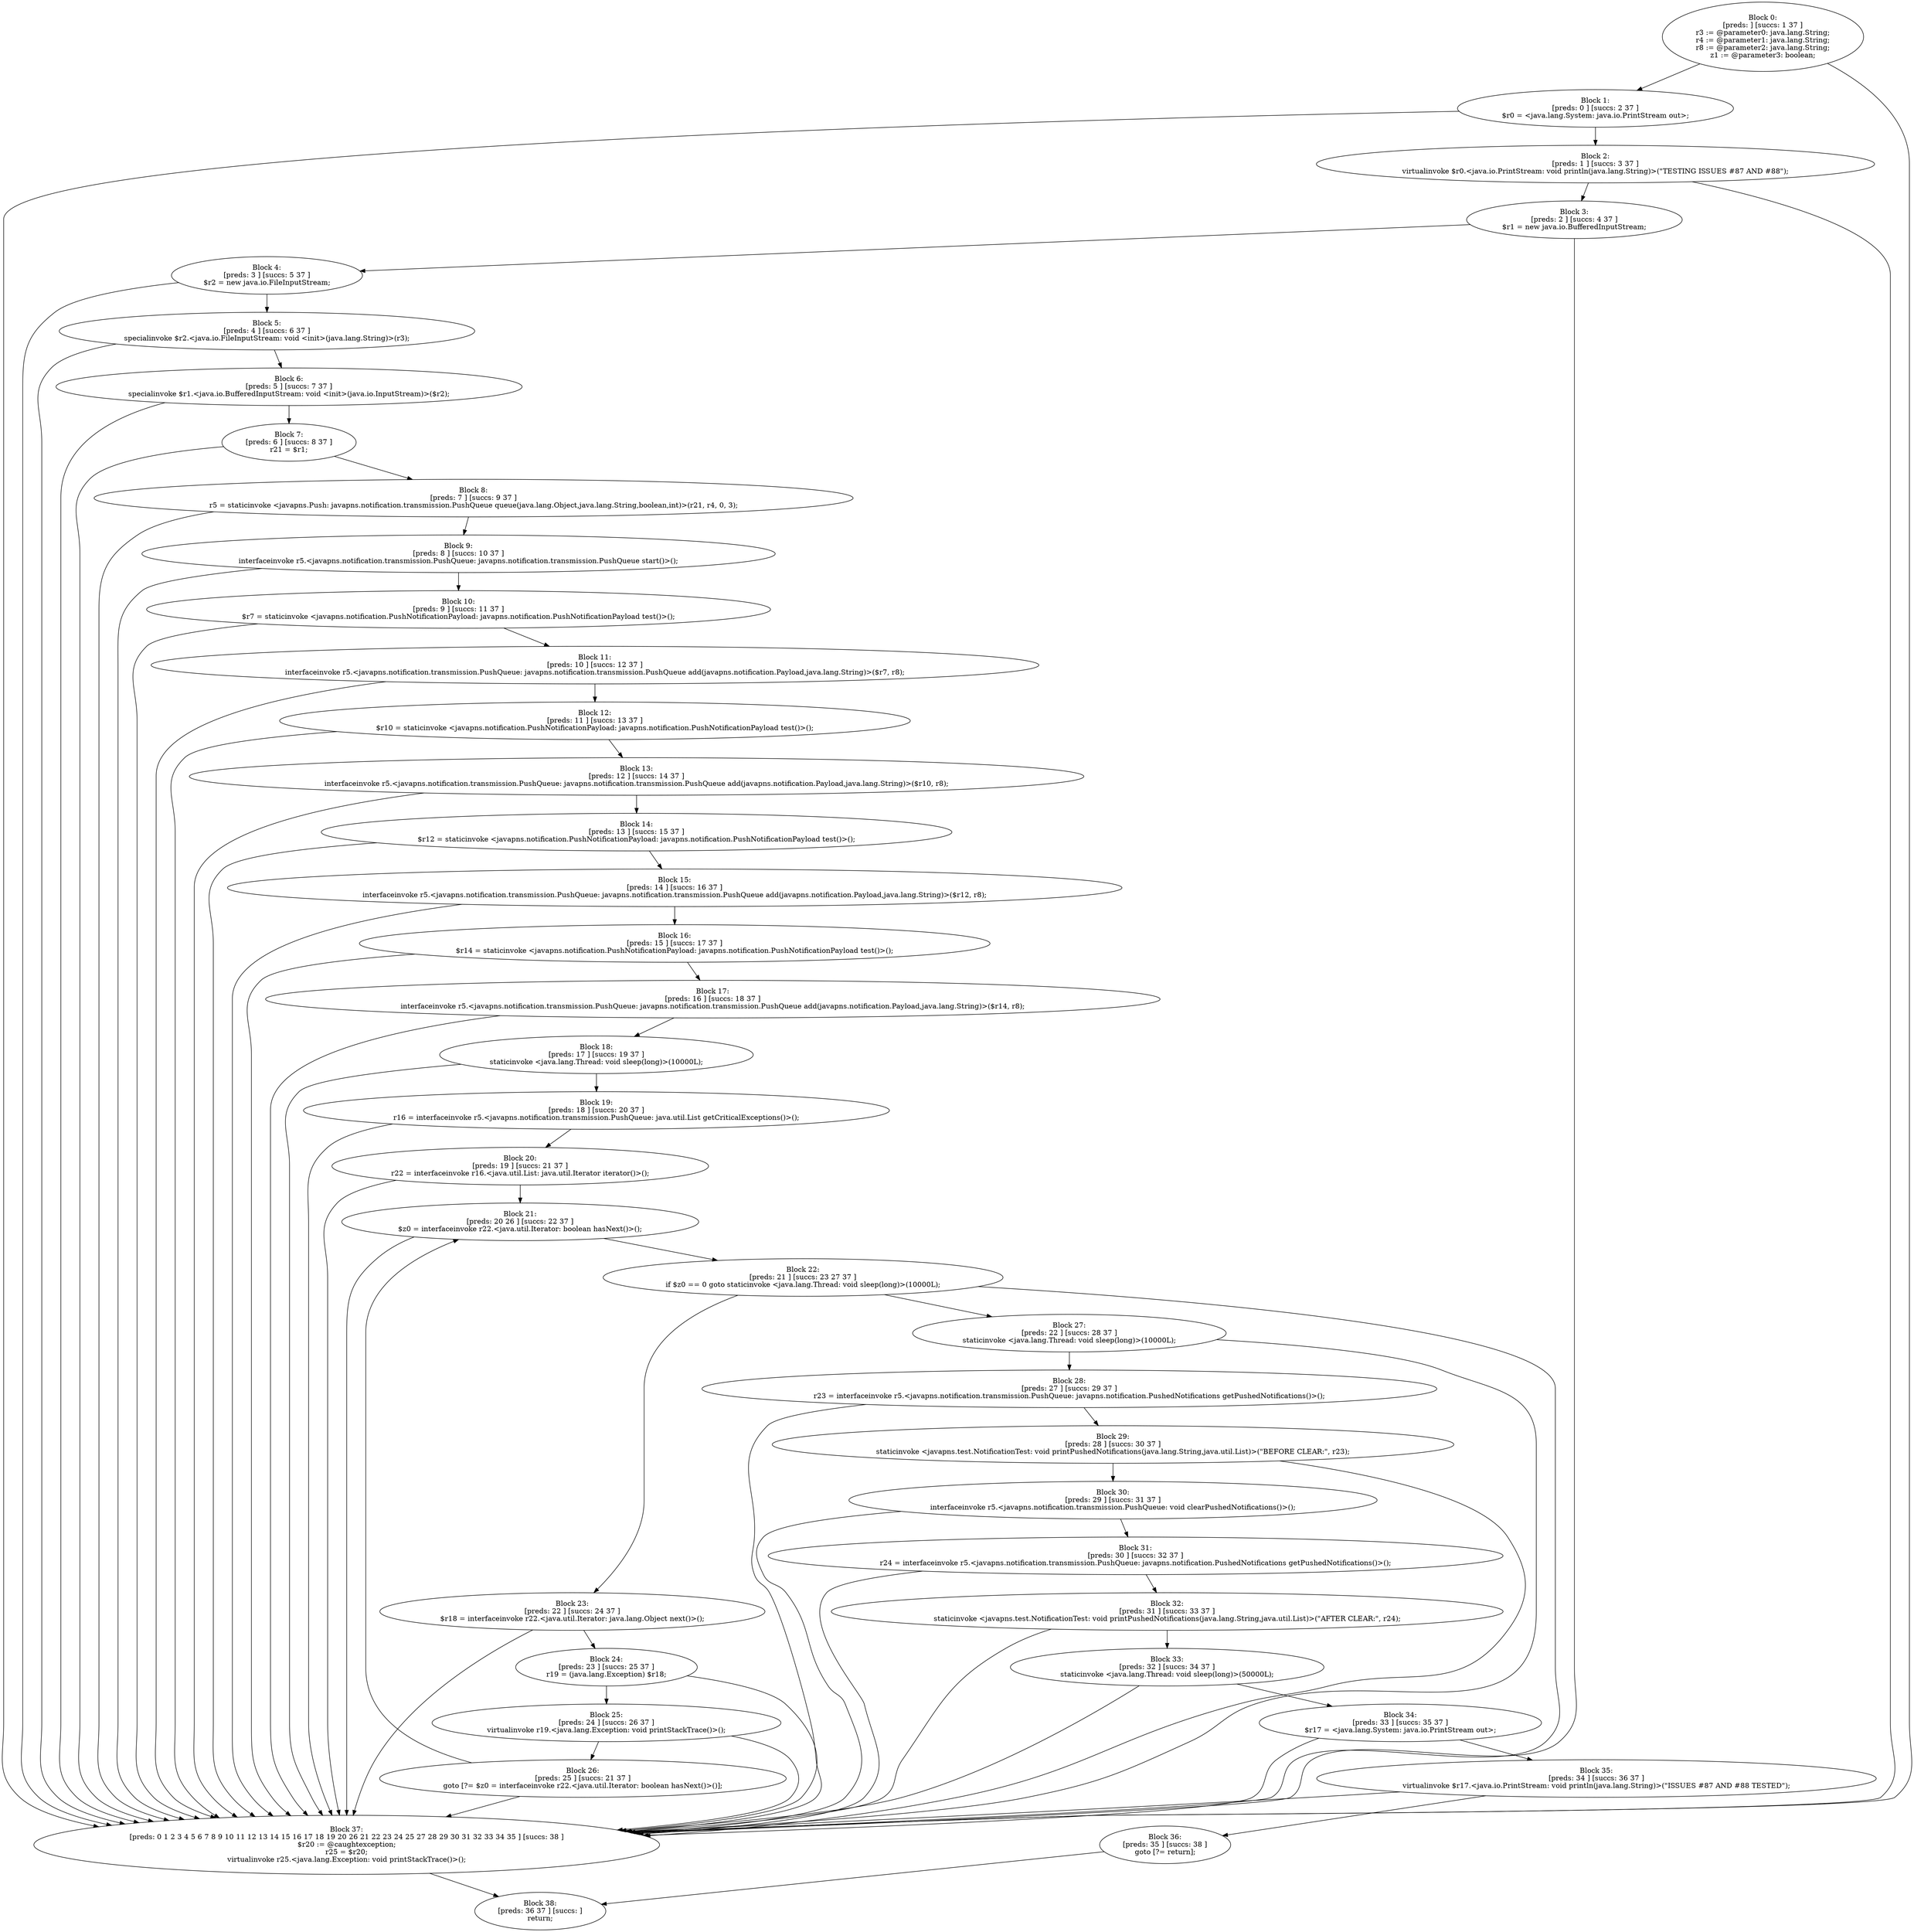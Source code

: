 digraph "unitGraph" {
    "Block 0:
[preds: ] [succs: 1 37 ]
r3 := @parameter0: java.lang.String;
r4 := @parameter1: java.lang.String;
r8 := @parameter2: java.lang.String;
z1 := @parameter3: boolean;
"
    "Block 1:
[preds: 0 ] [succs: 2 37 ]
$r0 = <java.lang.System: java.io.PrintStream out>;
"
    "Block 2:
[preds: 1 ] [succs: 3 37 ]
virtualinvoke $r0.<java.io.PrintStream: void println(java.lang.String)>(\"TESTING ISSUES #87 AND #88\");
"
    "Block 3:
[preds: 2 ] [succs: 4 37 ]
$r1 = new java.io.BufferedInputStream;
"
    "Block 4:
[preds: 3 ] [succs: 5 37 ]
$r2 = new java.io.FileInputStream;
"
    "Block 5:
[preds: 4 ] [succs: 6 37 ]
specialinvoke $r2.<java.io.FileInputStream: void <init>(java.lang.String)>(r3);
"
    "Block 6:
[preds: 5 ] [succs: 7 37 ]
specialinvoke $r1.<java.io.BufferedInputStream: void <init>(java.io.InputStream)>($r2);
"
    "Block 7:
[preds: 6 ] [succs: 8 37 ]
r21 = $r1;
"
    "Block 8:
[preds: 7 ] [succs: 9 37 ]
r5 = staticinvoke <javapns.Push: javapns.notification.transmission.PushQueue queue(java.lang.Object,java.lang.String,boolean,int)>(r21, r4, 0, 3);
"
    "Block 9:
[preds: 8 ] [succs: 10 37 ]
interfaceinvoke r5.<javapns.notification.transmission.PushQueue: javapns.notification.transmission.PushQueue start()>();
"
    "Block 10:
[preds: 9 ] [succs: 11 37 ]
$r7 = staticinvoke <javapns.notification.PushNotificationPayload: javapns.notification.PushNotificationPayload test()>();
"
    "Block 11:
[preds: 10 ] [succs: 12 37 ]
interfaceinvoke r5.<javapns.notification.transmission.PushQueue: javapns.notification.transmission.PushQueue add(javapns.notification.Payload,java.lang.String)>($r7, r8);
"
    "Block 12:
[preds: 11 ] [succs: 13 37 ]
$r10 = staticinvoke <javapns.notification.PushNotificationPayload: javapns.notification.PushNotificationPayload test()>();
"
    "Block 13:
[preds: 12 ] [succs: 14 37 ]
interfaceinvoke r5.<javapns.notification.transmission.PushQueue: javapns.notification.transmission.PushQueue add(javapns.notification.Payload,java.lang.String)>($r10, r8);
"
    "Block 14:
[preds: 13 ] [succs: 15 37 ]
$r12 = staticinvoke <javapns.notification.PushNotificationPayload: javapns.notification.PushNotificationPayload test()>();
"
    "Block 15:
[preds: 14 ] [succs: 16 37 ]
interfaceinvoke r5.<javapns.notification.transmission.PushQueue: javapns.notification.transmission.PushQueue add(javapns.notification.Payload,java.lang.String)>($r12, r8);
"
    "Block 16:
[preds: 15 ] [succs: 17 37 ]
$r14 = staticinvoke <javapns.notification.PushNotificationPayload: javapns.notification.PushNotificationPayload test()>();
"
    "Block 17:
[preds: 16 ] [succs: 18 37 ]
interfaceinvoke r5.<javapns.notification.transmission.PushQueue: javapns.notification.transmission.PushQueue add(javapns.notification.Payload,java.lang.String)>($r14, r8);
"
    "Block 18:
[preds: 17 ] [succs: 19 37 ]
staticinvoke <java.lang.Thread: void sleep(long)>(10000L);
"
    "Block 19:
[preds: 18 ] [succs: 20 37 ]
r16 = interfaceinvoke r5.<javapns.notification.transmission.PushQueue: java.util.List getCriticalExceptions()>();
"
    "Block 20:
[preds: 19 ] [succs: 21 37 ]
r22 = interfaceinvoke r16.<java.util.List: java.util.Iterator iterator()>();
"
    "Block 21:
[preds: 20 26 ] [succs: 22 37 ]
$z0 = interfaceinvoke r22.<java.util.Iterator: boolean hasNext()>();
"
    "Block 22:
[preds: 21 ] [succs: 23 27 37 ]
if $z0 == 0 goto staticinvoke <java.lang.Thread: void sleep(long)>(10000L);
"
    "Block 23:
[preds: 22 ] [succs: 24 37 ]
$r18 = interfaceinvoke r22.<java.util.Iterator: java.lang.Object next()>();
"
    "Block 24:
[preds: 23 ] [succs: 25 37 ]
r19 = (java.lang.Exception) $r18;
"
    "Block 25:
[preds: 24 ] [succs: 26 37 ]
virtualinvoke r19.<java.lang.Exception: void printStackTrace()>();
"
    "Block 26:
[preds: 25 ] [succs: 21 37 ]
goto [?= $z0 = interfaceinvoke r22.<java.util.Iterator: boolean hasNext()>()];
"
    "Block 27:
[preds: 22 ] [succs: 28 37 ]
staticinvoke <java.lang.Thread: void sleep(long)>(10000L);
"
    "Block 28:
[preds: 27 ] [succs: 29 37 ]
r23 = interfaceinvoke r5.<javapns.notification.transmission.PushQueue: javapns.notification.PushedNotifications getPushedNotifications()>();
"
    "Block 29:
[preds: 28 ] [succs: 30 37 ]
staticinvoke <javapns.test.NotificationTest: void printPushedNotifications(java.lang.String,java.util.List)>(\"BEFORE CLEAR:\", r23);
"
    "Block 30:
[preds: 29 ] [succs: 31 37 ]
interfaceinvoke r5.<javapns.notification.transmission.PushQueue: void clearPushedNotifications()>();
"
    "Block 31:
[preds: 30 ] [succs: 32 37 ]
r24 = interfaceinvoke r5.<javapns.notification.transmission.PushQueue: javapns.notification.PushedNotifications getPushedNotifications()>();
"
    "Block 32:
[preds: 31 ] [succs: 33 37 ]
staticinvoke <javapns.test.NotificationTest: void printPushedNotifications(java.lang.String,java.util.List)>(\"AFTER CLEAR:\", r24);
"
    "Block 33:
[preds: 32 ] [succs: 34 37 ]
staticinvoke <java.lang.Thread: void sleep(long)>(50000L);
"
    "Block 34:
[preds: 33 ] [succs: 35 37 ]
$r17 = <java.lang.System: java.io.PrintStream out>;
"
    "Block 35:
[preds: 34 ] [succs: 36 37 ]
virtualinvoke $r17.<java.io.PrintStream: void println(java.lang.String)>(\"ISSUES #87 AND #88 TESTED\");
"
    "Block 36:
[preds: 35 ] [succs: 38 ]
goto [?= return];
"
    "Block 37:
[preds: 0 1 2 3 4 5 6 7 8 9 10 11 12 13 14 15 16 17 18 19 20 26 21 22 23 24 25 27 28 29 30 31 32 33 34 35 ] [succs: 38 ]
$r20 := @caughtexception;
r25 = $r20;
virtualinvoke r25.<java.lang.Exception: void printStackTrace()>();
"
    "Block 38:
[preds: 36 37 ] [succs: ]
return;
"
    "Block 0:
[preds: ] [succs: 1 37 ]
r3 := @parameter0: java.lang.String;
r4 := @parameter1: java.lang.String;
r8 := @parameter2: java.lang.String;
z1 := @parameter3: boolean;
"->"Block 1:
[preds: 0 ] [succs: 2 37 ]
$r0 = <java.lang.System: java.io.PrintStream out>;
";
    "Block 0:
[preds: ] [succs: 1 37 ]
r3 := @parameter0: java.lang.String;
r4 := @parameter1: java.lang.String;
r8 := @parameter2: java.lang.String;
z1 := @parameter3: boolean;
"->"Block 37:
[preds: 0 1 2 3 4 5 6 7 8 9 10 11 12 13 14 15 16 17 18 19 20 26 21 22 23 24 25 27 28 29 30 31 32 33 34 35 ] [succs: 38 ]
$r20 := @caughtexception;
r25 = $r20;
virtualinvoke r25.<java.lang.Exception: void printStackTrace()>();
";
    "Block 1:
[preds: 0 ] [succs: 2 37 ]
$r0 = <java.lang.System: java.io.PrintStream out>;
"->"Block 2:
[preds: 1 ] [succs: 3 37 ]
virtualinvoke $r0.<java.io.PrintStream: void println(java.lang.String)>(\"TESTING ISSUES #87 AND #88\");
";
    "Block 1:
[preds: 0 ] [succs: 2 37 ]
$r0 = <java.lang.System: java.io.PrintStream out>;
"->"Block 37:
[preds: 0 1 2 3 4 5 6 7 8 9 10 11 12 13 14 15 16 17 18 19 20 26 21 22 23 24 25 27 28 29 30 31 32 33 34 35 ] [succs: 38 ]
$r20 := @caughtexception;
r25 = $r20;
virtualinvoke r25.<java.lang.Exception: void printStackTrace()>();
";
    "Block 2:
[preds: 1 ] [succs: 3 37 ]
virtualinvoke $r0.<java.io.PrintStream: void println(java.lang.String)>(\"TESTING ISSUES #87 AND #88\");
"->"Block 3:
[preds: 2 ] [succs: 4 37 ]
$r1 = new java.io.BufferedInputStream;
";
    "Block 2:
[preds: 1 ] [succs: 3 37 ]
virtualinvoke $r0.<java.io.PrintStream: void println(java.lang.String)>(\"TESTING ISSUES #87 AND #88\");
"->"Block 37:
[preds: 0 1 2 3 4 5 6 7 8 9 10 11 12 13 14 15 16 17 18 19 20 26 21 22 23 24 25 27 28 29 30 31 32 33 34 35 ] [succs: 38 ]
$r20 := @caughtexception;
r25 = $r20;
virtualinvoke r25.<java.lang.Exception: void printStackTrace()>();
";
    "Block 3:
[preds: 2 ] [succs: 4 37 ]
$r1 = new java.io.BufferedInputStream;
"->"Block 4:
[preds: 3 ] [succs: 5 37 ]
$r2 = new java.io.FileInputStream;
";
    "Block 3:
[preds: 2 ] [succs: 4 37 ]
$r1 = new java.io.BufferedInputStream;
"->"Block 37:
[preds: 0 1 2 3 4 5 6 7 8 9 10 11 12 13 14 15 16 17 18 19 20 26 21 22 23 24 25 27 28 29 30 31 32 33 34 35 ] [succs: 38 ]
$r20 := @caughtexception;
r25 = $r20;
virtualinvoke r25.<java.lang.Exception: void printStackTrace()>();
";
    "Block 4:
[preds: 3 ] [succs: 5 37 ]
$r2 = new java.io.FileInputStream;
"->"Block 5:
[preds: 4 ] [succs: 6 37 ]
specialinvoke $r2.<java.io.FileInputStream: void <init>(java.lang.String)>(r3);
";
    "Block 4:
[preds: 3 ] [succs: 5 37 ]
$r2 = new java.io.FileInputStream;
"->"Block 37:
[preds: 0 1 2 3 4 5 6 7 8 9 10 11 12 13 14 15 16 17 18 19 20 26 21 22 23 24 25 27 28 29 30 31 32 33 34 35 ] [succs: 38 ]
$r20 := @caughtexception;
r25 = $r20;
virtualinvoke r25.<java.lang.Exception: void printStackTrace()>();
";
    "Block 5:
[preds: 4 ] [succs: 6 37 ]
specialinvoke $r2.<java.io.FileInputStream: void <init>(java.lang.String)>(r3);
"->"Block 6:
[preds: 5 ] [succs: 7 37 ]
specialinvoke $r1.<java.io.BufferedInputStream: void <init>(java.io.InputStream)>($r2);
";
    "Block 5:
[preds: 4 ] [succs: 6 37 ]
specialinvoke $r2.<java.io.FileInputStream: void <init>(java.lang.String)>(r3);
"->"Block 37:
[preds: 0 1 2 3 4 5 6 7 8 9 10 11 12 13 14 15 16 17 18 19 20 26 21 22 23 24 25 27 28 29 30 31 32 33 34 35 ] [succs: 38 ]
$r20 := @caughtexception;
r25 = $r20;
virtualinvoke r25.<java.lang.Exception: void printStackTrace()>();
";
    "Block 6:
[preds: 5 ] [succs: 7 37 ]
specialinvoke $r1.<java.io.BufferedInputStream: void <init>(java.io.InputStream)>($r2);
"->"Block 7:
[preds: 6 ] [succs: 8 37 ]
r21 = $r1;
";
    "Block 6:
[preds: 5 ] [succs: 7 37 ]
specialinvoke $r1.<java.io.BufferedInputStream: void <init>(java.io.InputStream)>($r2);
"->"Block 37:
[preds: 0 1 2 3 4 5 6 7 8 9 10 11 12 13 14 15 16 17 18 19 20 26 21 22 23 24 25 27 28 29 30 31 32 33 34 35 ] [succs: 38 ]
$r20 := @caughtexception;
r25 = $r20;
virtualinvoke r25.<java.lang.Exception: void printStackTrace()>();
";
    "Block 7:
[preds: 6 ] [succs: 8 37 ]
r21 = $r1;
"->"Block 8:
[preds: 7 ] [succs: 9 37 ]
r5 = staticinvoke <javapns.Push: javapns.notification.transmission.PushQueue queue(java.lang.Object,java.lang.String,boolean,int)>(r21, r4, 0, 3);
";
    "Block 7:
[preds: 6 ] [succs: 8 37 ]
r21 = $r1;
"->"Block 37:
[preds: 0 1 2 3 4 5 6 7 8 9 10 11 12 13 14 15 16 17 18 19 20 26 21 22 23 24 25 27 28 29 30 31 32 33 34 35 ] [succs: 38 ]
$r20 := @caughtexception;
r25 = $r20;
virtualinvoke r25.<java.lang.Exception: void printStackTrace()>();
";
    "Block 8:
[preds: 7 ] [succs: 9 37 ]
r5 = staticinvoke <javapns.Push: javapns.notification.transmission.PushQueue queue(java.lang.Object,java.lang.String,boolean,int)>(r21, r4, 0, 3);
"->"Block 9:
[preds: 8 ] [succs: 10 37 ]
interfaceinvoke r5.<javapns.notification.transmission.PushQueue: javapns.notification.transmission.PushQueue start()>();
";
    "Block 8:
[preds: 7 ] [succs: 9 37 ]
r5 = staticinvoke <javapns.Push: javapns.notification.transmission.PushQueue queue(java.lang.Object,java.lang.String,boolean,int)>(r21, r4, 0, 3);
"->"Block 37:
[preds: 0 1 2 3 4 5 6 7 8 9 10 11 12 13 14 15 16 17 18 19 20 26 21 22 23 24 25 27 28 29 30 31 32 33 34 35 ] [succs: 38 ]
$r20 := @caughtexception;
r25 = $r20;
virtualinvoke r25.<java.lang.Exception: void printStackTrace()>();
";
    "Block 9:
[preds: 8 ] [succs: 10 37 ]
interfaceinvoke r5.<javapns.notification.transmission.PushQueue: javapns.notification.transmission.PushQueue start()>();
"->"Block 10:
[preds: 9 ] [succs: 11 37 ]
$r7 = staticinvoke <javapns.notification.PushNotificationPayload: javapns.notification.PushNotificationPayload test()>();
";
    "Block 9:
[preds: 8 ] [succs: 10 37 ]
interfaceinvoke r5.<javapns.notification.transmission.PushQueue: javapns.notification.transmission.PushQueue start()>();
"->"Block 37:
[preds: 0 1 2 3 4 5 6 7 8 9 10 11 12 13 14 15 16 17 18 19 20 26 21 22 23 24 25 27 28 29 30 31 32 33 34 35 ] [succs: 38 ]
$r20 := @caughtexception;
r25 = $r20;
virtualinvoke r25.<java.lang.Exception: void printStackTrace()>();
";
    "Block 10:
[preds: 9 ] [succs: 11 37 ]
$r7 = staticinvoke <javapns.notification.PushNotificationPayload: javapns.notification.PushNotificationPayload test()>();
"->"Block 11:
[preds: 10 ] [succs: 12 37 ]
interfaceinvoke r5.<javapns.notification.transmission.PushQueue: javapns.notification.transmission.PushQueue add(javapns.notification.Payload,java.lang.String)>($r7, r8);
";
    "Block 10:
[preds: 9 ] [succs: 11 37 ]
$r7 = staticinvoke <javapns.notification.PushNotificationPayload: javapns.notification.PushNotificationPayload test()>();
"->"Block 37:
[preds: 0 1 2 3 4 5 6 7 8 9 10 11 12 13 14 15 16 17 18 19 20 26 21 22 23 24 25 27 28 29 30 31 32 33 34 35 ] [succs: 38 ]
$r20 := @caughtexception;
r25 = $r20;
virtualinvoke r25.<java.lang.Exception: void printStackTrace()>();
";
    "Block 11:
[preds: 10 ] [succs: 12 37 ]
interfaceinvoke r5.<javapns.notification.transmission.PushQueue: javapns.notification.transmission.PushQueue add(javapns.notification.Payload,java.lang.String)>($r7, r8);
"->"Block 12:
[preds: 11 ] [succs: 13 37 ]
$r10 = staticinvoke <javapns.notification.PushNotificationPayload: javapns.notification.PushNotificationPayload test()>();
";
    "Block 11:
[preds: 10 ] [succs: 12 37 ]
interfaceinvoke r5.<javapns.notification.transmission.PushQueue: javapns.notification.transmission.PushQueue add(javapns.notification.Payload,java.lang.String)>($r7, r8);
"->"Block 37:
[preds: 0 1 2 3 4 5 6 7 8 9 10 11 12 13 14 15 16 17 18 19 20 26 21 22 23 24 25 27 28 29 30 31 32 33 34 35 ] [succs: 38 ]
$r20 := @caughtexception;
r25 = $r20;
virtualinvoke r25.<java.lang.Exception: void printStackTrace()>();
";
    "Block 12:
[preds: 11 ] [succs: 13 37 ]
$r10 = staticinvoke <javapns.notification.PushNotificationPayload: javapns.notification.PushNotificationPayload test()>();
"->"Block 13:
[preds: 12 ] [succs: 14 37 ]
interfaceinvoke r5.<javapns.notification.transmission.PushQueue: javapns.notification.transmission.PushQueue add(javapns.notification.Payload,java.lang.String)>($r10, r8);
";
    "Block 12:
[preds: 11 ] [succs: 13 37 ]
$r10 = staticinvoke <javapns.notification.PushNotificationPayload: javapns.notification.PushNotificationPayload test()>();
"->"Block 37:
[preds: 0 1 2 3 4 5 6 7 8 9 10 11 12 13 14 15 16 17 18 19 20 26 21 22 23 24 25 27 28 29 30 31 32 33 34 35 ] [succs: 38 ]
$r20 := @caughtexception;
r25 = $r20;
virtualinvoke r25.<java.lang.Exception: void printStackTrace()>();
";
    "Block 13:
[preds: 12 ] [succs: 14 37 ]
interfaceinvoke r5.<javapns.notification.transmission.PushQueue: javapns.notification.transmission.PushQueue add(javapns.notification.Payload,java.lang.String)>($r10, r8);
"->"Block 14:
[preds: 13 ] [succs: 15 37 ]
$r12 = staticinvoke <javapns.notification.PushNotificationPayload: javapns.notification.PushNotificationPayload test()>();
";
    "Block 13:
[preds: 12 ] [succs: 14 37 ]
interfaceinvoke r5.<javapns.notification.transmission.PushQueue: javapns.notification.transmission.PushQueue add(javapns.notification.Payload,java.lang.String)>($r10, r8);
"->"Block 37:
[preds: 0 1 2 3 4 5 6 7 8 9 10 11 12 13 14 15 16 17 18 19 20 26 21 22 23 24 25 27 28 29 30 31 32 33 34 35 ] [succs: 38 ]
$r20 := @caughtexception;
r25 = $r20;
virtualinvoke r25.<java.lang.Exception: void printStackTrace()>();
";
    "Block 14:
[preds: 13 ] [succs: 15 37 ]
$r12 = staticinvoke <javapns.notification.PushNotificationPayload: javapns.notification.PushNotificationPayload test()>();
"->"Block 15:
[preds: 14 ] [succs: 16 37 ]
interfaceinvoke r5.<javapns.notification.transmission.PushQueue: javapns.notification.transmission.PushQueue add(javapns.notification.Payload,java.lang.String)>($r12, r8);
";
    "Block 14:
[preds: 13 ] [succs: 15 37 ]
$r12 = staticinvoke <javapns.notification.PushNotificationPayload: javapns.notification.PushNotificationPayload test()>();
"->"Block 37:
[preds: 0 1 2 3 4 5 6 7 8 9 10 11 12 13 14 15 16 17 18 19 20 26 21 22 23 24 25 27 28 29 30 31 32 33 34 35 ] [succs: 38 ]
$r20 := @caughtexception;
r25 = $r20;
virtualinvoke r25.<java.lang.Exception: void printStackTrace()>();
";
    "Block 15:
[preds: 14 ] [succs: 16 37 ]
interfaceinvoke r5.<javapns.notification.transmission.PushQueue: javapns.notification.transmission.PushQueue add(javapns.notification.Payload,java.lang.String)>($r12, r8);
"->"Block 16:
[preds: 15 ] [succs: 17 37 ]
$r14 = staticinvoke <javapns.notification.PushNotificationPayload: javapns.notification.PushNotificationPayload test()>();
";
    "Block 15:
[preds: 14 ] [succs: 16 37 ]
interfaceinvoke r5.<javapns.notification.transmission.PushQueue: javapns.notification.transmission.PushQueue add(javapns.notification.Payload,java.lang.String)>($r12, r8);
"->"Block 37:
[preds: 0 1 2 3 4 5 6 7 8 9 10 11 12 13 14 15 16 17 18 19 20 26 21 22 23 24 25 27 28 29 30 31 32 33 34 35 ] [succs: 38 ]
$r20 := @caughtexception;
r25 = $r20;
virtualinvoke r25.<java.lang.Exception: void printStackTrace()>();
";
    "Block 16:
[preds: 15 ] [succs: 17 37 ]
$r14 = staticinvoke <javapns.notification.PushNotificationPayload: javapns.notification.PushNotificationPayload test()>();
"->"Block 17:
[preds: 16 ] [succs: 18 37 ]
interfaceinvoke r5.<javapns.notification.transmission.PushQueue: javapns.notification.transmission.PushQueue add(javapns.notification.Payload,java.lang.String)>($r14, r8);
";
    "Block 16:
[preds: 15 ] [succs: 17 37 ]
$r14 = staticinvoke <javapns.notification.PushNotificationPayload: javapns.notification.PushNotificationPayload test()>();
"->"Block 37:
[preds: 0 1 2 3 4 5 6 7 8 9 10 11 12 13 14 15 16 17 18 19 20 26 21 22 23 24 25 27 28 29 30 31 32 33 34 35 ] [succs: 38 ]
$r20 := @caughtexception;
r25 = $r20;
virtualinvoke r25.<java.lang.Exception: void printStackTrace()>();
";
    "Block 17:
[preds: 16 ] [succs: 18 37 ]
interfaceinvoke r5.<javapns.notification.transmission.PushQueue: javapns.notification.transmission.PushQueue add(javapns.notification.Payload,java.lang.String)>($r14, r8);
"->"Block 18:
[preds: 17 ] [succs: 19 37 ]
staticinvoke <java.lang.Thread: void sleep(long)>(10000L);
";
    "Block 17:
[preds: 16 ] [succs: 18 37 ]
interfaceinvoke r5.<javapns.notification.transmission.PushQueue: javapns.notification.transmission.PushQueue add(javapns.notification.Payload,java.lang.String)>($r14, r8);
"->"Block 37:
[preds: 0 1 2 3 4 5 6 7 8 9 10 11 12 13 14 15 16 17 18 19 20 26 21 22 23 24 25 27 28 29 30 31 32 33 34 35 ] [succs: 38 ]
$r20 := @caughtexception;
r25 = $r20;
virtualinvoke r25.<java.lang.Exception: void printStackTrace()>();
";
    "Block 18:
[preds: 17 ] [succs: 19 37 ]
staticinvoke <java.lang.Thread: void sleep(long)>(10000L);
"->"Block 19:
[preds: 18 ] [succs: 20 37 ]
r16 = interfaceinvoke r5.<javapns.notification.transmission.PushQueue: java.util.List getCriticalExceptions()>();
";
    "Block 18:
[preds: 17 ] [succs: 19 37 ]
staticinvoke <java.lang.Thread: void sleep(long)>(10000L);
"->"Block 37:
[preds: 0 1 2 3 4 5 6 7 8 9 10 11 12 13 14 15 16 17 18 19 20 26 21 22 23 24 25 27 28 29 30 31 32 33 34 35 ] [succs: 38 ]
$r20 := @caughtexception;
r25 = $r20;
virtualinvoke r25.<java.lang.Exception: void printStackTrace()>();
";
    "Block 19:
[preds: 18 ] [succs: 20 37 ]
r16 = interfaceinvoke r5.<javapns.notification.transmission.PushQueue: java.util.List getCriticalExceptions()>();
"->"Block 20:
[preds: 19 ] [succs: 21 37 ]
r22 = interfaceinvoke r16.<java.util.List: java.util.Iterator iterator()>();
";
    "Block 19:
[preds: 18 ] [succs: 20 37 ]
r16 = interfaceinvoke r5.<javapns.notification.transmission.PushQueue: java.util.List getCriticalExceptions()>();
"->"Block 37:
[preds: 0 1 2 3 4 5 6 7 8 9 10 11 12 13 14 15 16 17 18 19 20 26 21 22 23 24 25 27 28 29 30 31 32 33 34 35 ] [succs: 38 ]
$r20 := @caughtexception;
r25 = $r20;
virtualinvoke r25.<java.lang.Exception: void printStackTrace()>();
";
    "Block 20:
[preds: 19 ] [succs: 21 37 ]
r22 = interfaceinvoke r16.<java.util.List: java.util.Iterator iterator()>();
"->"Block 21:
[preds: 20 26 ] [succs: 22 37 ]
$z0 = interfaceinvoke r22.<java.util.Iterator: boolean hasNext()>();
";
    "Block 20:
[preds: 19 ] [succs: 21 37 ]
r22 = interfaceinvoke r16.<java.util.List: java.util.Iterator iterator()>();
"->"Block 37:
[preds: 0 1 2 3 4 5 6 7 8 9 10 11 12 13 14 15 16 17 18 19 20 26 21 22 23 24 25 27 28 29 30 31 32 33 34 35 ] [succs: 38 ]
$r20 := @caughtexception;
r25 = $r20;
virtualinvoke r25.<java.lang.Exception: void printStackTrace()>();
";
    "Block 21:
[preds: 20 26 ] [succs: 22 37 ]
$z0 = interfaceinvoke r22.<java.util.Iterator: boolean hasNext()>();
"->"Block 22:
[preds: 21 ] [succs: 23 27 37 ]
if $z0 == 0 goto staticinvoke <java.lang.Thread: void sleep(long)>(10000L);
";
    "Block 21:
[preds: 20 26 ] [succs: 22 37 ]
$z0 = interfaceinvoke r22.<java.util.Iterator: boolean hasNext()>();
"->"Block 37:
[preds: 0 1 2 3 4 5 6 7 8 9 10 11 12 13 14 15 16 17 18 19 20 26 21 22 23 24 25 27 28 29 30 31 32 33 34 35 ] [succs: 38 ]
$r20 := @caughtexception;
r25 = $r20;
virtualinvoke r25.<java.lang.Exception: void printStackTrace()>();
";
    "Block 22:
[preds: 21 ] [succs: 23 27 37 ]
if $z0 == 0 goto staticinvoke <java.lang.Thread: void sleep(long)>(10000L);
"->"Block 23:
[preds: 22 ] [succs: 24 37 ]
$r18 = interfaceinvoke r22.<java.util.Iterator: java.lang.Object next()>();
";
    "Block 22:
[preds: 21 ] [succs: 23 27 37 ]
if $z0 == 0 goto staticinvoke <java.lang.Thread: void sleep(long)>(10000L);
"->"Block 27:
[preds: 22 ] [succs: 28 37 ]
staticinvoke <java.lang.Thread: void sleep(long)>(10000L);
";
    "Block 22:
[preds: 21 ] [succs: 23 27 37 ]
if $z0 == 0 goto staticinvoke <java.lang.Thread: void sleep(long)>(10000L);
"->"Block 37:
[preds: 0 1 2 3 4 5 6 7 8 9 10 11 12 13 14 15 16 17 18 19 20 26 21 22 23 24 25 27 28 29 30 31 32 33 34 35 ] [succs: 38 ]
$r20 := @caughtexception;
r25 = $r20;
virtualinvoke r25.<java.lang.Exception: void printStackTrace()>();
";
    "Block 23:
[preds: 22 ] [succs: 24 37 ]
$r18 = interfaceinvoke r22.<java.util.Iterator: java.lang.Object next()>();
"->"Block 24:
[preds: 23 ] [succs: 25 37 ]
r19 = (java.lang.Exception) $r18;
";
    "Block 23:
[preds: 22 ] [succs: 24 37 ]
$r18 = interfaceinvoke r22.<java.util.Iterator: java.lang.Object next()>();
"->"Block 37:
[preds: 0 1 2 3 4 5 6 7 8 9 10 11 12 13 14 15 16 17 18 19 20 26 21 22 23 24 25 27 28 29 30 31 32 33 34 35 ] [succs: 38 ]
$r20 := @caughtexception;
r25 = $r20;
virtualinvoke r25.<java.lang.Exception: void printStackTrace()>();
";
    "Block 24:
[preds: 23 ] [succs: 25 37 ]
r19 = (java.lang.Exception) $r18;
"->"Block 25:
[preds: 24 ] [succs: 26 37 ]
virtualinvoke r19.<java.lang.Exception: void printStackTrace()>();
";
    "Block 24:
[preds: 23 ] [succs: 25 37 ]
r19 = (java.lang.Exception) $r18;
"->"Block 37:
[preds: 0 1 2 3 4 5 6 7 8 9 10 11 12 13 14 15 16 17 18 19 20 26 21 22 23 24 25 27 28 29 30 31 32 33 34 35 ] [succs: 38 ]
$r20 := @caughtexception;
r25 = $r20;
virtualinvoke r25.<java.lang.Exception: void printStackTrace()>();
";
    "Block 25:
[preds: 24 ] [succs: 26 37 ]
virtualinvoke r19.<java.lang.Exception: void printStackTrace()>();
"->"Block 26:
[preds: 25 ] [succs: 21 37 ]
goto [?= $z0 = interfaceinvoke r22.<java.util.Iterator: boolean hasNext()>()];
";
    "Block 25:
[preds: 24 ] [succs: 26 37 ]
virtualinvoke r19.<java.lang.Exception: void printStackTrace()>();
"->"Block 37:
[preds: 0 1 2 3 4 5 6 7 8 9 10 11 12 13 14 15 16 17 18 19 20 26 21 22 23 24 25 27 28 29 30 31 32 33 34 35 ] [succs: 38 ]
$r20 := @caughtexception;
r25 = $r20;
virtualinvoke r25.<java.lang.Exception: void printStackTrace()>();
";
    "Block 26:
[preds: 25 ] [succs: 21 37 ]
goto [?= $z0 = interfaceinvoke r22.<java.util.Iterator: boolean hasNext()>()];
"->"Block 21:
[preds: 20 26 ] [succs: 22 37 ]
$z0 = interfaceinvoke r22.<java.util.Iterator: boolean hasNext()>();
";
    "Block 26:
[preds: 25 ] [succs: 21 37 ]
goto [?= $z0 = interfaceinvoke r22.<java.util.Iterator: boolean hasNext()>()];
"->"Block 37:
[preds: 0 1 2 3 4 5 6 7 8 9 10 11 12 13 14 15 16 17 18 19 20 26 21 22 23 24 25 27 28 29 30 31 32 33 34 35 ] [succs: 38 ]
$r20 := @caughtexception;
r25 = $r20;
virtualinvoke r25.<java.lang.Exception: void printStackTrace()>();
";
    "Block 27:
[preds: 22 ] [succs: 28 37 ]
staticinvoke <java.lang.Thread: void sleep(long)>(10000L);
"->"Block 28:
[preds: 27 ] [succs: 29 37 ]
r23 = interfaceinvoke r5.<javapns.notification.transmission.PushQueue: javapns.notification.PushedNotifications getPushedNotifications()>();
";
    "Block 27:
[preds: 22 ] [succs: 28 37 ]
staticinvoke <java.lang.Thread: void sleep(long)>(10000L);
"->"Block 37:
[preds: 0 1 2 3 4 5 6 7 8 9 10 11 12 13 14 15 16 17 18 19 20 26 21 22 23 24 25 27 28 29 30 31 32 33 34 35 ] [succs: 38 ]
$r20 := @caughtexception;
r25 = $r20;
virtualinvoke r25.<java.lang.Exception: void printStackTrace()>();
";
    "Block 28:
[preds: 27 ] [succs: 29 37 ]
r23 = interfaceinvoke r5.<javapns.notification.transmission.PushQueue: javapns.notification.PushedNotifications getPushedNotifications()>();
"->"Block 29:
[preds: 28 ] [succs: 30 37 ]
staticinvoke <javapns.test.NotificationTest: void printPushedNotifications(java.lang.String,java.util.List)>(\"BEFORE CLEAR:\", r23);
";
    "Block 28:
[preds: 27 ] [succs: 29 37 ]
r23 = interfaceinvoke r5.<javapns.notification.transmission.PushQueue: javapns.notification.PushedNotifications getPushedNotifications()>();
"->"Block 37:
[preds: 0 1 2 3 4 5 6 7 8 9 10 11 12 13 14 15 16 17 18 19 20 26 21 22 23 24 25 27 28 29 30 31 32 33 34 35 ] [succs: 38 ]
$r20 := @caughtexception;
r25 = $r20;
virtualinvoke r25.<java.lang.Exception: void printStackTrace()>();
";
    "Block 29:
[preds: 28 ] [succs: 30 37 ]
staticinvoke <javapns.test.NotificationTest: void printPushedNotifications(java.lang.String,java.util.List)>(\"BEFORE CLEAR:\", r23);
"->"Block 30:
[preds: 29 ] [succs: 31 37 ]
interfaceinvoke r5.<javapns.notification.transmission.PushQueue: void clearPushedNotifications()>();
";
    "Block 29:
[preds: 28 ] [succs: 30 37 ]
staticinvoke <javapns.test.NotificationTest: void printPushedNotifications(java.lang.String,java.util.List)>(\"BEFORE CLEAR:\", r23);
"->"Block 37:
[preds: 0 1 2 3 4 5 6 7 8 9 10 11 12 13 14 15 16 17 18 19 20 26 21 22 23 24 25 27 28 29 30 31 32 33 34 35 ] [succs: 38 ]
$r20 := @caughtexception;
r25 = $r20;
virtualinvoke r25.<java.lang.Exception: void printStackTrace()>();
";
    "Block 30:
[preds: 29 ] [succs: 31 37 ]
interfaceinvoke r5.<javapns.notification.transmission.PushQueue: void clearPushedNotifications()>();
"->"Block 31:
[preds: 30 ] [succs: 32 37 ]
r24 = interfaceinvoke r5.<javapns.notification.transmission.PushQueue: javapns.notification.PushedNotifications getPushedNotifications()>();
";
    "Block 30:
[preds: 29 ] [succs: 31 37 ]
interfaceinvoke r5.<javapns.notification.transmission.PushQueue: void clearPushedNotifications()>();
"->"Block 37:
[preds: 0 1 2 3 4 5 6 7 8 9 10 11 12 13 14 15 16 17 18 19 20 26 21 22 23 24 25 27 28 29 30 31 32 33 34 35 ] [succs: 38 ]
$r20 := @caughtexception;
r25 = $r20;
virtualinvoke r25.<java.lang.Exception: void printStackTrace()>();
";
    "Block 31:
[preds: 30 ] [succs: 32 37 ]
r24 = interfaceinvoke r5.<javapns.notification.transmission.PushQueue: javapns.notification.PushedNotifications getPushedNotifications()>();
"->"Block 32:
[preds: 31 ] [succs: 33 37 ]
staticinvoke <javapns.test.NotificationTest: void printPushedNotifications(java.lang.String,java.util.List)>(\"AFTER CLEAR:\", r24);
";
    "Block 31:
[preds: 30 ] [succs: 32 37 ]
r24 = interfaceinvoke r5.<javapns.notification.transmission.PushQueue: javapns.notification.PushedNotifications getPushedNotifications()>();
"->"Block 37:
[preds: 0 1 2 3 4 5 6 7 8 9 10 11 12 13 14 15 16 17 18 19 20 26 21 22 23 24 25 27 28 29 30 31 32 33 34 35 ] [succs: 38 ]
$r20 := @caughtexception;
r25 = $r20;
virtualinvoke r25.<java.lang.Exception: void printStackTrace()>();
";
    "Block 32:
[preds: 31 ] [succs: 33 37 ]
staticinvoke <javapns.test.NotificationTest: void printPushedNotifications(java.lang.String,java.util.List)>(\"AFTER CLEAR:\", r24);
"->"Block 33:
[preds: 32 ] [succs: 34 37 ]
staticinvoke <java.lang.Thread: void sleep(long)>(50000L);
";
    "Block 32:
[preds: 31 ] [succs: 33 37 ]
staticinvoke <javapns.test.NotificationTest: void printPushedNotifications(java.lang.String,java.util.List)>(\"AFTER CLEAR:\", r24);
"->"Block 37:
[preds: 0 1 2 3 4 5 6 7 8 9 10 11 12 13 14 15 16 17 18 19 20 26 21 22 23 24 25 27 28 29 30 31 32 33 34 35 ] [succs: 38 ]
$r20 := @caughtexception;
r25 = $r20;
virtualinvoke r25.<java.lang.Exception: void printStackTrace()>();
";
    "Block 33:
[preds: 32 ] [succs: 34 37 ]
staticinvoke <java.lang.Thread: void sleep(long)>(50000L);
"->"Block 34:
[preds: 33 ] [succs: 35 37 ]
$r17 = <java.lang.System: java.io.PrintStream out>;
";
    "Block 33:
[preds: 32 ] [succs: 34 37 ]
staticinvoke <java.lang.Thread: void sleep(long)>(50000L);
"->"Block 37:
[preds: 0 1 2 3 4 5 6 7 8 9 10 11 12 13 14 15 16 17 18 19 20 26 21 22 23 24 25 27 28 29 30 31 32 33 34 35 ] [succs: 38 ]
$r20 := @caughtexception;
r25 = $r20;
virtualinvoke r25.<java.lang.Exception: void printStackTrace()>();
";
    "Block 34:
[preds: 33 ] [succs: 35 37 ]
$r17 = <java.lang.System: java.io.PrintStream out>;
"->"Block 35:
[preds: 34 ] [succs: 36 37 ]
virtualinvoke $r17.<java.io.PrintStream: void println(java.lang.String)>(\"ISSUES #87 AND #88 TESTED\");
";
    "Block 34:
[preds: 33 ] [succs: 35 37 ]
$r17 = <java.lang.System: java.io.PrintStream out>;
"->"Block 37:
[preds: 0 1 2 3 4 5 6 7 8 9 10 11 12 13 14 15 16 17 18 19 20 26 21 22 23 24 25 27 28 29 30 31 32 33 34 35 ] [succs: 38 ]
$r20 := @caughtexception;
r25 = $r20;
virtualinvoke r25.<java.lang.Exception: void printStackTrace()>();
";
    "Block 35:
[preds: 34 ] [succs: 36 37 ]
virtualinvoke $r17.<java.io.PrintStream: void println(java.lang.String)>(\"ISSUES #87 AND #88 TESTED\");
"->"Block 36:
[preds: 35 ] [succs: 38 ]
goto [?= return];
";
    "Block 35:
[preds: 34 ] [succs: 36 37 ]
virtualinvoke $r17.<java.io.PrintStream: void println(java.lang.String)>(\"ISSUES #87 AND #88 TESTED\");
"->"Block 37:
[preds: 0 1 2 3 4 5 6 7 8 9 10 11 12 13 14 15 16 17 18 19 20 26 21 22 23 24 25 27 28 29 30 31 32 33 34 35 ] [succs: 38 ]
$r20 := @caughtexception;
r25 = $r20;
virtualinvoke r25.<java.lang.Exception: void printStackTrace()>();
";
    "Block 36:
[preds: 35 ] [succs: 38 ]
goto [?= return];
"->"Block 38:
[preds: 36 37 ] [succs: ]
return;
";
    "Block 37:
[preds: 0 1 2 3 4 5 6 7 8 9 10 11 12 13 14 15 16 17 18 19 20 26 21 22 23 24 25 27 28 29 30 31 32 33 34 35 ] [succs: 38 ]
$r20 := @caughtexception;
r25 = $r20;
virtualinvoke r25.<java.lang.Exception: void printStackTrace()>();
"->"Block 38:
[preds: 36 37 ] [succs: ]
return;
";
}
